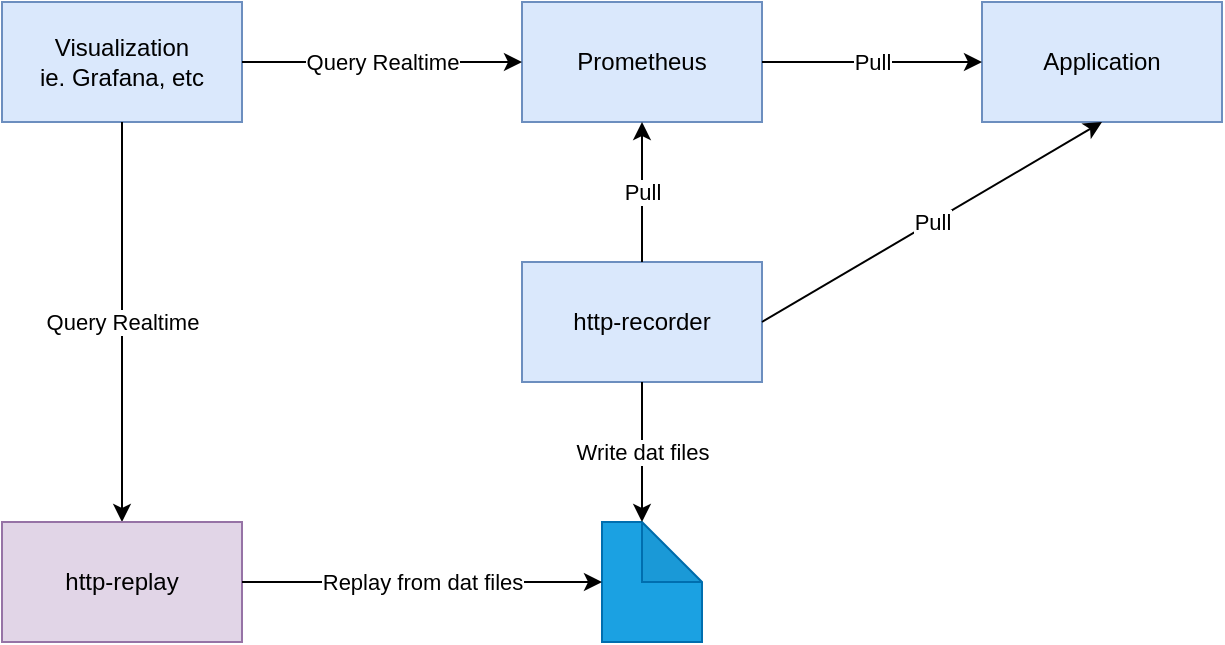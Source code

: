 <mxfile version="16.1.2" type="device"><diagram id="ZgF0UwomaVuG5Y73HX5C" name="Page-1"><mxGraphModel dx="782" dy="539" grid="1" gridSize="10" guides="1" tooltips="1" connect="1" arrows="1" fold="1" page="1" pageScale="1" pageWidth="1169" pageHeight="827" math="0" shadow="0"><root><mxCell id="0"/><mxCell id="1" parent="0"/><mxCell id="abUzvsEC3M8wP5SKKWaH-1" value="Application" style="rounded=0;whiteSpace=wrap;html=1;fillColor=#dae8fc;strokeColor=#6c8ebf;" parent="1" vertex="1"><mxGeometry x="570" y="160" width="120" height="60" as="geometry"/></mxCell><mxCell id="abUzvsEC3M8wP5SKKWaH-2" value="Prometheus" style="rounded=0;whiteSpace=wrap;html=1;fillColor=#dae8fc;strokeColor=#6c8ebf;" parent="1" vertex="1"><mxGeometry x="340" y="160" width="120" height="60" as="geometry"/></mxCell><mxCell id="abUzvsEC3M8wP5SKKWaH-3" value="http-recorder" style="rounded=0;whiteSpace=wrap;html=1;fillColor=#dae8fc;strokeColor=#6c8ebf;" parent="1" vertex="1"><mxGeometry x="340" y="290" width="120" height="60" as="geometry"/></mxCell><mxCell id="abUzvsEC3M8wP5SKKWaH-4" value="Pull" style="endArrow=classic;html=1;entryX=0;entryY=0.5;entryDx=0;entryDy=0;exitX=1;exitY=0.5;exitDx=0;exitDy=0;" parent="1" source="abUzvsEC3M8wP5SKKWaH-2" target="abUzvsEC3M8wP5SKKWaH-1" edge="1"><mxGeometry width="50" height="50" relative="1" as="geometry"><mxPoint x="350" y="280" as="sourcePoint"/><mxPoint x="400" y="230" as="targetPoint"/></mxGeometry></mxCell><mxCell id="abUzvsEC3M8wP5SKKWaH-5" value="Pull" style="endArrow=classic;html=1;entryX=0.5;entryY=1;entryDx=0;entryDy=0;exitX=0.5;exitY=0;exitDx=0;exitDy=0;" parent="1" source="abUzvsEC3M8wP5SKKWaH-3" target="abUzvsEC3M8wP5SKKWaH-2" edge="1"><mxGeometry width="50" height="50" relative="1" as="geometry"><mxPoint x="470" y="200" as="sourcePoint"/><mxPoint x="580" y="200" as="targetPoint"/></mxGeometry></mxCell><mxCell id="abUzvsEC3M8wP5SKKWaH-6" value="" style="shape=note;whiteSpace=wrap;html=1;backgroundOutline=1;darkOpacity=0.05;fillColor=#1ba1e2;strokeColor=#006EAF;fontColor=#ffffff;" parent="1" vertex="1"><mxGeometry x="380" y="420" width="50" height="60" as="geometry"/></mxCell><mxCell id="abUzvsEC3M8wP5SKKWaH-7" value="Write dat files" style="endArrow=classic;html=1;entryX=0;entryY=0;entryDx=20;entryDy=0;entryPerimeter=0;exitX=0.5;exitY=1;exitDx=0;exitDy=0;" parent="1" source="abUzvsEC3M8wP5SKKWaH-3" target="abUzvsEC3M8wP5SKKWaH-6" edge="1"><mxGeometry width="50" height="50" relative="1" as="geometry"><mxPoint x="350" y="280" as="sourcePoint"/><mxPoint x="400" y="230" as="targetPoint"/></mxGeometry></mxCell><mxCell id="abUzvsEC3M8wP5SKKWaH-9" value="Visualization&lt;br&gt;ie. Grafana, etc" style="rounded=0;whiteSpace=wrap;html=1;fillColor=#dae8fc;strokeColor=#6c8ebf;" parent="1" vertex="1"><mxGeometry x="80" y="160" width="120" height="60" as="geometry"/></mxCell><mxCell id="abUzvsEC3M8wP5SKKWaH-10" value="Query Realtime" style="endArrow=classic;html=1;exitX=1;exitY=0.5;exitDx=0;exitDy=0;entryX=0;entryY=0.5;entryDx=0;entryDy=0;" parent="1" source="abUzvsEC3M8wP5SKKWaH-9" target="abUzvsEC3M8wP5SKKWaH-2" edge="1"><mxGeometry width="50" height="50" relative="1" as="geometry"><mxPoint x="350" y="280" as="sourcePoint"/><mxPoint x="400" y="230" as="targetPoint"/></mxGeometry></mxCell><mxCell id="abUzvsEC3M8wP5SKKWaH-12" value="Query Realtime" style="endArrow=classic;html=1;entryX=0.5;entryY=0;entryDx=0;entryDy=0;exitX=0.5;exitY=1;exitDx=0;exitDy=0;" parent="1" source="abUzvsEC3M8wP5SKKWaH-9" target="abUzvsEC3M8wP5SKKWaH-13" edge="1"><mxGeometry width="50" height="50" relative="1" as="geometry"><mxPoint x="210" y="200" as="sourcePoint"/><mxPoint x="350" y="200" as="targetPoint"/></mxGeometry></mxCell><mxCell id="abUzvsEC3M8wP5SKKWaH-13" value="http-replay" style="rounded=0;whiteSpace=wrap;html=1;fillColor=#e1d5e7;strokeColor=#9673a6;" parent="1" vertex="1"><mxGeometry x="80" y="420" width="120" height="60" as="geometry"/></mxCell><mxCell id="abUzvsEC3M8wP5SKKWaH-14" value="Replay from dat files" style="endArrow=classic;html=1;entryX=0;entryY=0.5;entryDx=0;entryDy=0;exitX=1;exitY=0.5;exitDx=0;exitDy=0;entryPerimeter=0;" parent="1" source="abUzvsEC3M8wP5SKKWaH-13" target="abUzvsEC3M8wP5SKKWaH-6" edge="1"><mxGeometry width="50" height="50" relative="1" as="geometry"><mxPoint x="150" y="230" as="sourcePoint"/><mxPoint x="150" y="300" as="targetPoint"/></mxGeometry></mxCell><mxCell id="abUzvsEC3M8wP5SKKWaH-15" value="Pull" style="endArrow=classic;html=1;entryX=0.5;entryY=1;entryDx=0;entryDy=0;exitX=1;exitY=0.5;exitDx=0;exitDy=0;" parent="1" source="abUzvsEC3M8wP5SKKWaH-3" target="abUzvsEC3M8wP5SKKWaH-1" edge="1"><mxGeometry width="50" height="50" relative="1" as="geometry"><mxPoint x="350" y="370" as="sourcePoint"/><mxPoint x="400" y="320" as="targetPoint"/></mxGeometry></mxCell></root></mxGraphModel></diagram></mxfile>